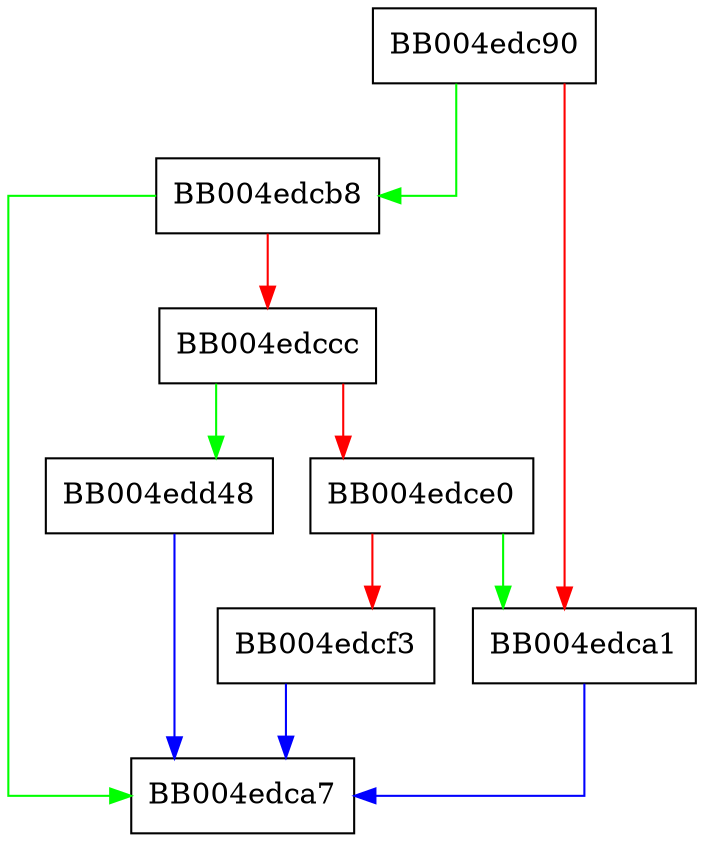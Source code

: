 digraph tls13_save_handshake_digest_for_pha {
  node [shape="box"];
  graph [splines=ortho];
  BB004edc90 -> BB004edcb8 [color="green"];
  BB004edc90 -> BB004edca1 [color="red"];
  BB004edca1 -> BB004edca7 [color="blue"];
  BB004edcb8 -> BB004edca7 [color="green"];
  BB004edcb8 -> BB004edccc [color="red"];
  BB004edccc -> BB004edd48 [color="green"];
  BB004edccc -> BB004edce0 [color="red"];
  BB004edce0 -> BB004edca1 [color="green"];
  BB004edce0 -> BB004edcf3 [color="red"];
  BB004edcf3 -> BB004edca7 [color="blue"];
  BB004edd48 -> BB004edca7 [color="blue"];
}